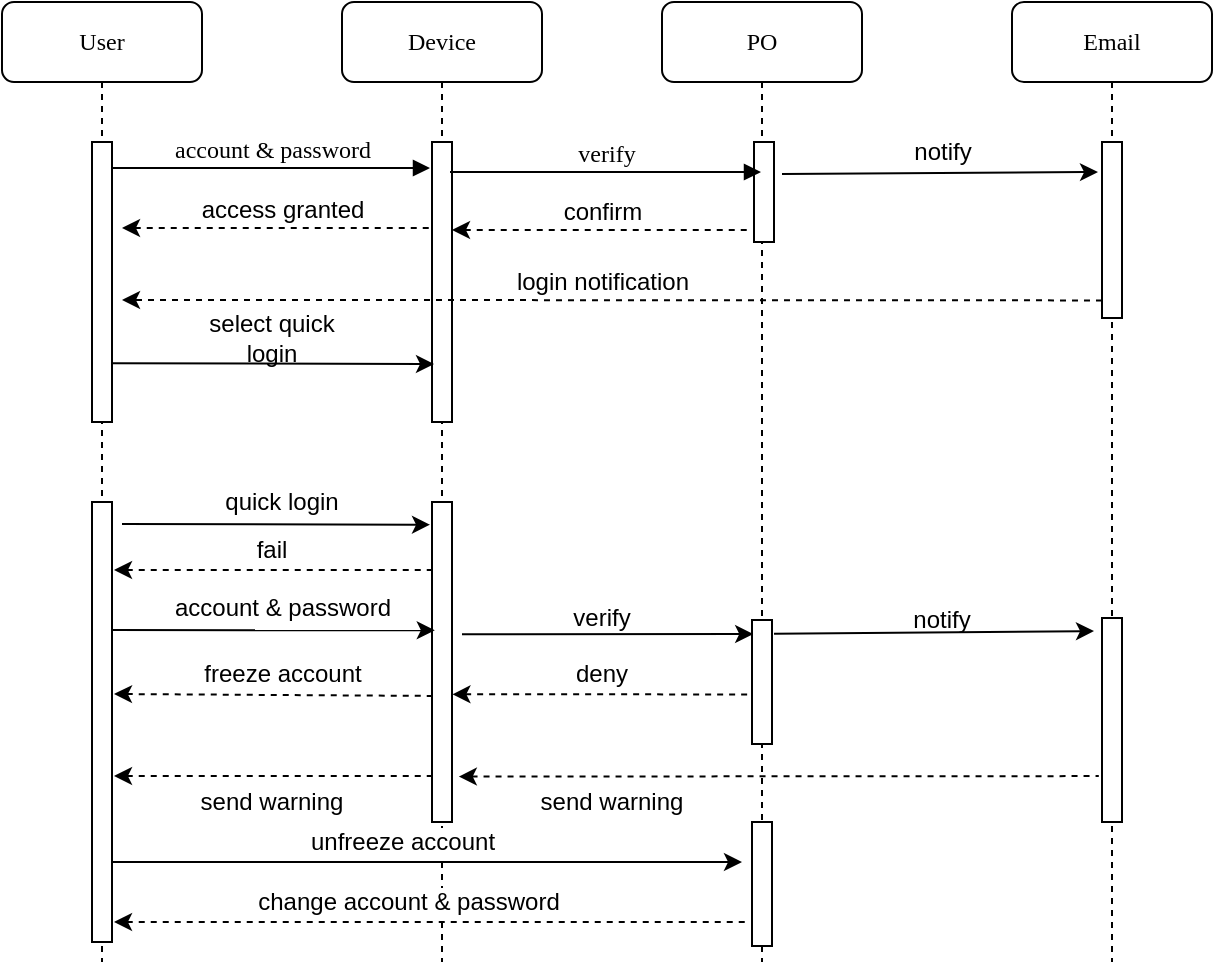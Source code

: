 <mxfile version="10.7.5" type="device"><diagram name="Page-1" id="13e1069c-82ec-6db2-03f1-153e76fe0fe0"><mxGraphModel dx="1010" dy="533" grid="1" gridSize="10" guides="1" tooltips="1" connect="1" arrows="1" fold="1" page="1" pageScale="1" pageWidth="1100" pageHeight="850" background="#ffffff" math="0" shadow="0"><root><mxCell id="0"/><mxCell id="1" parent="0"/><mxCell id="7baba1c4bc27f4b0-2" value="Device" style="shape=umlLifeline;perimeter=lifelinePerimeter;whiteSpace=wrap;html=1;container=1;collapsible=0;recursiveResize=0;outlineConnect=0;rounded=1;shadow=0;comic=0;labelBackgroundColor=none;strokeColor=#000000;strokeWidth=1;fillColor=#FFFFFF;fontFamily=Verdana;fontSize=12;fontColor=#000000;align=center;" parent="1" vertex="1"><mxGeometry x="270" y="80" width="100" height="480" as="geometry"/></mxCell><mxCell id="7baba1c4bc27f4b0-10" value="" style="html=1;points=[];perimeter=orthogonalPerimeter;rounded=0;shadow=0;comic=0;labelBackgroundColor=none;strokeColor=#000000;strokeWidth=1;fillColor=#FFFFFF;fontFamily=Verdana;fontSize=12;fontColor=#000000;align=center;" parent="7baba1c4bc27f4b0-2" vertex="1"><mxGeometry x="45" y="70" width="10" height="140" as="geometry"/></mxCell><mxCell id="myonM-STaP_HJBA2H-4o-20" value="" style="html=1;points=[];perimeter=orthogonalPerimeter;rounded=0;shadow=0;comic=0;labelBackgroundColor=none;strokeColor=#000000;strokeWidth=1;fillColor=#FFFFFF;fontFamily=Verdana;fontSize=12;fontColor=#000000;align=center;" parent="7baba1c4bc27f4b0-2" vertex="1"><mxGeometry x="45" y="250" width="10" height="160" as="geometry"/></mxCell><mxCell id="7baba1c4bc27f4b0-3" value="PO" style="shape=umlLifeline;perimeter=lifelinePerimeter;whiteSpace=wrap;html=1;container=1;collapsible=0;recursiveResize=0;outlineConnect=0;rounded=1;shadow=0;comic=0;labelBackgroundColor=none;strokeColor=#000000;strokeWidth=1;fillColor=#FFFFFF;fontFamily=Verdana;fontSize=12;fontColor=#000000;align=center;" parent="1" vertex="1"><mxGeometry x="430" y="80" width="100" height="480" as="geometry"/></mxCell><mxCell id="7baba1c4bc27f4b0-13" value="" style="html=1;points=[];perimeter=orthogonalPerimeter;rounded=0;shadow=0;comic=0;labelBackgroundColor=none;strokeColor=#000000;strokeWidth=1;fillColor=#FFFFFF;fontFamily=Verdana;fontSize=12;fontColor=#000000;align=center;" parent="7baba1c4bc27f4b0-3" vertex="1"><mxGeometry x="46" y="70" width="10" height="50" as="geometry"/></mxCell><mxCell id="7baba1c4bc27f4b0-37" value="" style="html=1;points=[];perimeter=orthogonalPerimeter;rounded=0;shadow=0;comic=0;labelBackgroundColor=none;strokeColor=#000000;strokeWidth=1;fillColor=#FFFFFF;fontFamily=Verdana;fontSize=12;fontColor=#000000;align=center;" parent="7baba1c4bc27f4b0-3" vertex="1"><mxGeometry x="45" y="309" width="10" height="62" as="geometry"/></mxCell><mxCell id="HZfvuNG0SU0Aaueepjv_-3" value="" style="html=1;points=[];perimeter=orthogonalPerimeter;rounded=0;shadow=0;comic=0;labelBackgroundColor=none;strokeColor=#000000;strokeWidth=1;fillColor=#FFFFFF;fontFamily=Verdana;fontSize=12;fontColor=#000000;align=center;" vertex="1" parent="7baba1c4bc27f4b0-3"><mxGeometry x="45" y="410" width="10" height="62" as="geometry"/></mxCell><mxCell id="7baba1c4bc27f4b0-4" value="Email" style="shape=umlLifeline;perimeter=lifelinePerimeter;whiteSpace=wrap;html=1;container=1;collapsible=0;recursiveResize=0;outlineConnect=0;rounded=1;shadow=0;comic=0;labelBackgroundColor=none;strokeColor=#000000;strokeWidth=1;fillColor=#FFFFFF;fontFamily=Verdana;fontSize=12;fontColor=#000000;align=center;" parent="1" vertex="1"><mxGeometry x="605" y="80" width="100" height="480" as="geometry"/></mxCell><mxCell id="7baba1c4bc27f4b0-16" value="" style="html=1;points=[];perimeter=orthogonalPerimeter;rounded=0;shadow=0;comic=0;labelBackgroundColor=none;strokeColor=#000000;strokeWidth=1;fillColor=#FFFFFF;fontFamily=Verdana;fontSize=12;fontColor=#000000;align=center;" parent="7baba1c4bc27f4b0-4" vertex="1"><mxGeometry x="45" y="70" width="10" height="88" as="geometry"/></mxCell><mxCell id="7baba1c4bc27f4b0-22" value="" style="html=1;points=[];perimeter=orthogonalPerimeter;rounded=0;shadow=0;comic=0;labelBackgroundColor=none;strokeColor=#000000;strokeWidth=1;fillColor=#FFFFFF;fontFamily=Verdana;fontSize=12;fontColor=#000000;align=center;" parent="7baba1c4bc27f4b0-4" vertex="1"><mxGeometry x="45" y="308" width="10" height="102" as="geometry"/></mxCell><mxCell id="7baba1c4bc27f4b0-8" value="User" style="shape=umlLifeline;perimeter=lifelinePerimeter;whiteSpace=wrap;html=1;container=1;collapsible=0;recursiveResize=0;outlineConnect=0;rounded=1;shadow=0;comic=0;labelBackgroundColor=none;strokeColor=#000000;strokeWidth=1;fillColor=#FFFFFF;fontFamily=Verdana;fontSize=12;fontColor=#000000;align=center;" parent="1" vertex="1"><mxGeometry x="100" y="80" width="100" height="480" as="geometry"/></mxCell><mxCell id="7baba1c4bc27f4b0-9" value="" style="html=1;points=[];perimeter=orthogonalPerimeter;rounded=0;shadow=0;comic=0;labelBackgroundColor=none;strokeColor=#000000;strokeWidth=1;fillColor=#FFFFFF;fontFamily=Verdana;fontSize=12;fontColor=#000000;align=center;" parent="7baba1c4bc27f4b0-8" vertex="1"><mxGeometry x="45" y="70" width="10" height="140" as="geometry"/></mxCell><mxCell id="myonM-STaP_HJBA2H-4o-19" value="" style="html=1;points=[];perimeter=orthogonalPerimeter;rounded=0;shadow=0;comic=0;labelBackgroundColor=none;strokeColor=#000000;strokeWidth=1;fillColor=#FFFFFF;fontFamily=Verdana;fontSize=12;fontColor=#000000;align=center;" parent="7baba1c4bc27f4b0-8" vertex="1"><mxGeometry x="45" y="250" width="10" height="220" as="geometry"/></mxCell><mxCell id="7baba1c4bc27f4b0-11" value="account &amp;amp; password" style="html=1;verticalAlign=bottom;endArrow=block;labelBackgroundColor=none;fontFamily=Verdana;fontSize=12;edgeStyle=elbowEdgeStyle;elbow=vertical;entryX=-0.1;entryY=0.077;entryDx=0;entryDy=0;entryPerimeter=0;" parent="1" edge="1"><mxGeometry relative="1" as="geometry"><mxPoint x="155" y="163" as="sourcePoint"/><mxPoint x="314" y="163" as="targetPoint"/><Array as="points"/></mxGeometry></mxCell><mxCell id="7baba1c4bc27f4b0-14" value="verify" style="html=1;verticalAlign=bottom;endArrow=block;labelBackgroundColor=none;fontFamily=Verdana;fontSize=12;edgeStyle=elbowEdgeStyle;elbow=vertical;exitX=0.94;exitY=0.077;exitDx=0;exitDy=0;exitPerimeter=0;" parent="1" target="7baba1c4bc27f4b0-3" edge="1"><mxGeometry relative="1" as="geometry"><mxPoint x="324" y="165" as="sourcePoint"/><mxPoint x="468" y="165" as="targetPoint"/><Array as="points"><mxPoint x="390" y="165"/></Array></mxGeometry></mxCell><mxCell id="myonM-STaP_HJBA2H-4o-1" value="" style="endArrow=classic;html=1;exitX=1;exitY=0.097;exitDx=0;exitDy=0;exitPerimeter=0;entryX=-0.16;entryY=0.099;entryDx=0;entryDy=0;entryPerimeter=0;" parent="1" edge="1"><mxGeometry width="50" height="50" relative="1" as="geometry"><mxPoint x="490" y="166" as="sourcePoint"/><mxPoint x="648" y="165" as="targetPoint"/></mxGeometry></mxCell><mxCell id="myonM-STaP_HJBA2H-4o-2" value="notify" style="text;html=1;resizable=0;points=[];align=center;verticalAlign=middle;labelBackgroundColor=#ffffff;" parent="myonM-STaP_HJBA2H-4o-1" vertex="1" connectable="0"><mxGeometry x="-0.342" y="-3" relative="1" as="geometry"><mxPoint x="28" y="-13.5" as="offset"/></mxGeometry></mxCell><mxCell id="myonM-STaP_HJBA2H-4o-3" value="" style="endArrow=none;dashed=1;html=1;endFill=0;startArrow=classic;startFill=1;entryX=-0.2;entryY=0.82;entryDx=0;entryDy=0;entryPerimeter=0;" parent="1" edge="1"><mxGeometry width="50" height="50" relative="1" as="geometry"><mxPoint x="325" y="194" as="sourcePoint"/><mxPoint x="474" y="194" as="targetPoint"/></mxGeometry></mxCell><mxCell id="myonM-STaP_HJBA2H-4o-4" value="confirm" style="text;html=1;resizable=0;points=[];align=center;verticalAlign=middle;labelBackgroundColor=#ffffff;" parent="myonM-STaP_HJBA2H-4o-3" vertex="1" connectable="0"><mxGeometry x="0.171" y="-2" relative="1" as="geometry"><mxPoint x="-12" y="-11" as="offset"/></mxGeometry></mxCell><mxCell id="myonM-STaP_HJBA2H-4o-5" value="" style="endArrow=none;dashed=1;html=1;entryX=-0.28;entryY=0.193;entryDx=0;entryDy=0;entryPerimeter=0;endFill=0;startArrow=classic;startFill=1;exitX=1.5;exitY=0.286;exitDx=0;exitDy=0;exitPerimeter=0;" parent="1" edge="1"><mxGeometry width="50" height="50" relative="1" as="geometry"><mxPoint x="160" y="193" as="sourcePoint"/><mxPoint x="315" y="193" as="targetPoint"/></mxGeometry></mxCell><mxCell id="myonM-STaP_HJBA2H-4o-6" value="access granted" style="text;html=1;resizable=0;points=[];align=center;verticalAlign=middle;labelBackgroundColor=#ffffff;" parent="myonM-STaP_HJBA2H-4o-5" vertex="1" connectable="0"><mxGeometry x="0.171" y="-2" relative="1" as="geometry"><mxPoint x="-11" y="-11" as="offset"/></mxGeometry></mxCell><mxCell id="myonM-STaP_HJBA2H-4o-9" value="" style="endArrow=classic;html=1;exitX=0;exitY=0.9;exitDx=0;exitDy=0;exitPerimeter=0;dashed=1;entryX=1.5;entryY=0.564;entryDx=0;entryDy=0;entryPerimeter=0;" parent="1" source="7baba1c4bc27f4b0-16" target="7baba1c4bc27f4b0-9" edge="1"><mxGeometry width="50" height="50" relative="1" as="geometry"><mxPoint x="640" y="229" as="sourcePoint"/><mxPoint x="170" y="229" as="targetPoint"/></mxGeometry></mxCell><mxCell id="myonM-STaP_HJBA2H-4o-10" value="login notification" style="text;html=1;resizable=0;points=[];align=center;verticalAlign=middle;labelBackgroundColor=#ffffff;" parent="myonM-STaP_HJBA2H-4o-9" vertex="1" connectable="0"><mxGeometry x="-0.093" y="-1" relative="1" as="geometry"><mxPoint x="-28" y="-8" as="offset"/></mxGeometry></mxCell><mxCell id="myonM-STaP_HJBA2H-4o-11" value="" style="endArrow=classic;html=1;exitX=0.98;exitY=0.79;exitDx=0;exitDy=0;exitPerimeter=0;" parent="1" source="7baba1c4bc27f4b0-9" edge="1"><mxGeometry width="50" height="50" relative="1" as="geometry"><mxPoint x="170" y="261" as="sourcePoint"/><mxPoint x="316" y="261" as="targetPoint"/></mxGeometry></mxCell><mxCell id="myonM-STaP_HJBA2H-4o-14" value="select quick login" style="text;html=1;strokeColor=none;fillColor=none;align=center;verticalAlign=middle;whiteSpace=wrap;rounded=0;" parent="1" vertex="1"><mxGeometry x="190" y="238" width="90" height="20" as="geometry"/></mxCell><mxCell id="myonM-STaP_HJBA2H-4o-21" value="" style="endArrow=classic;html=1;entryX=-0.1;entryY=0.071;entryDx=0;entryDy=0;entryPerimeter=0;" parent="1" target="myonM-STaP_HJBA2H-4o-20" edge="1"><mxGeometry width="50" height="50" relative="1" as="geometry"><mxPoint x="160" y="341" as="sourcePoint"/><mxPoint x="310" y="340" as="targetPoint"/></mxGeometry></mxCell><mxCell id="myonM-STaP_HJBA2H-4o-22" value="quick login" style="text;html=1;strokeColor=none;fillColor=none;align=center;verticalAlign=middle;whiteSpace=wrap;rounded=0;" parent="1" vertex="1"><mxGeometry x="210" y="320" width="60" height="20" as="geometry"/></mxCell><mxCell id="myonM-STaP_HJBA2H-4o-23" value="" style="endArrow=none;dashed=1;html=1;exitX=1.06;exitY=0.17;exitDx=0;exitDy=0;exitPerimeter=0;startArrow=classic;startFill=1;" parent="1" target="myonM-STaP_HJBA2H-4o-20" edge="1"><mxGeometry width="50" height="50" relative="1" as="geometry"><mxPoint x="156" y="364" as="sourcePoint"/><mxPoint x="300" y="370" as="targetPoint"/></mxGeometry></mxCell><mxCell id="myonM-STaP_HJBA2H-4o-24" value="fail" style="text;html=1;strokeColor=none;fillColor=none;align=center;verticalAlign=middle;whiteSpace=wrap;rounded=0;" parent="1" vertex="1"><mxGeometry x="215" y="344" width="40" height="20" as="geometry"/></mxCell><mxCell id="myonM-STaP_HJBA2H-4o-26" value="" style="endArrow=classic;html=1;entryX=0.14;entryY=0.401;entryDx=0;entryDy=0;entryPerimeter=0;" parent="1" target="myonM-STaP_HJBA2H-4o-20" edge="1"><mxGeometry width="50" height="50" relative="1" as="geometry"><mxPoint x="155" y="394" as="sourcePoint"/><mxPoint x="310" y="393" as="targetPoint"/></mxGeometry></mxCell><mxCell id="myonM-STaP_HJBA2H-4o-30" value="account &amp;amp; password" style="text;html=1;strokeColor=none;fillColor=none;align=center;verticalAlign=middle;whiteSpace=wrap;rounded=0;" parent="1" vertex="1"><mxGeometry x="177.5" y="373" width="125" height="20" as="geometry"/></mxCell><mxCell id="myonM-STaP_HJBA2H-4o-33" value="" style="endArrow=classic;html=1;entryX=0.06;entryY=0.113;entryDx=0;entryDy=0;entryPerimeter=0;exitX=1.5;exitY=0.413;exitDx=0;exitDy=0;exitPerimeter=0;" parent="1" source="myonM-STaP_HJBA2H-4o-20" target="7baba1c4bc27f4b0-37" edge="1"><mxGeometry width="50" height="50" relative="1" as="geometry"><mxPoint x="340" y="396" as="sourcePoint"/><mxPoint x="460" y="396" as="targetPoint"/></mxGeometry></mxCell><mxCell id="myonM-STaP_HJBA2H-4o-34" value="verify" style="text;html=1;strokeColor=none;fillColor=none;align=center;verticalAlign=middle;whiteSpace=wrap;rounded=0;" parent="1" vertex="1"><mxGeometry x="380" y="378" width="40" height="20" as="geometry"/></mxCell><mxCell id="myonM-STaP_HJBA2H-4o-35" value="" style="endArrow=classic;html=1;exitX=1.1;exitY=0.11;exitDx=0;exitDy=0;exitPerimeter=0;entryX=-0.4;entryY=0.064;entryDx=0;entryDy=0;entryPerimeter=0;" parent="1" source="7baba1c4bc27f4b0-37" target="7baba1c4bc27f4b0-22" edge="1"><mxGeometry width="50" height="50" relative="1" as="geometry"><mxPoint x="530" y="430" as="sourcePoint"/><mxPoint x="580" y="380" as="targetPoint"/></mxGeometry></mxCell><mxCell id="myonM-STaP_HJBA2H-4o-36" value="notify" style="text;html=1;strokeColor=none;fillColor=none;align=center;verticalAlign=middle;whiteSpace=wrap;rounded=0;" parent="1" vertex="1"><mxGeometry x="550" y="379" width="40" height="20" as="geometry"/></mxCell><mxCell id="myonM-STaP_HJBA2H-4o-37" value="" style="endArrow=none;dashed=1;html=1;entryX=-0.18;entryY=0.6;entryDx=0;entryDy=0;entryPerimeter=0;exitX=1.02;exitY=0.601;exitDx=0;exitDy=0;exitPerimeter=0;startArrow=classic;startFill=1;" parent="1" source="myonM-STaP_HJBA2H-4o-20" target="7baba1c4bc27f4b0-37" edge="1"><mxGeometry width="50" height="50" relative="1" as="geometry"><mxPoint x="350" y="440" as="sourcePoint"/><mxPoint x="430" y="400" as="targetPoint"/></mxGeometry></mxCell><mxCell id="myonM-STaP_HJBA2H-4o-38" value="deny" style="text;html=1;strokeColor=none;fillColor=none;align=center;verticalAlign=middle;whiteSpace=wrap;rounded=0;" parent="1" vertex="1"><mxGeometry x="380" y="406" width="40" height="20" as="geometry"/></mxCell><mxCell id="myonM-STaP_HJBA2H-4o-39" value="" style="endArrow=none;dashed=1;html=1;exitX=1.06;exitY=0.53;exitDx=0;exitDy=0;exitPerimeter=0;entryX=-0.02;entryY=0.606;entryDx=0;entryDy=0;entryPerimeter=0;startArrow=classic;startFill=1;" parent="1" target="myonM-STaP_HJBA2H-4o-20" edge="1"><mxGeometry width="50" height="50" relative="1" as="geometry"><mxPoint x="156" y="426" as="sourcePoint"/><mxPoint x="300" y="425" as="targetPoint"/></mxGeometry></mxCell><mxCell id="myonM-STaP_HJBA2H-4o-40" value="freeze account" style="text;html=1;strokeColor=none;fillColor=none;align=center;verticalAlign=middle;whiteSpace=wrap;rounded=0;" parent="1" vertex="1"><mxGeometry x="197.5" y="406" width="85" height="20" as="geometry"/></mxCell><mxCell id="myonM-STaP_HJBA2H-4o-44" value="" style="endArrow=none;dashed=1;html=1;entryX=-0.16;entryY=0.775;entryDx=0;entryDy=0;entryPerimeter=0;startArrow=classic;startFill=1;exitX=1.34;exitY=0.858;exitDx=0;exitDy=0;exitPerimeter=0;" parent="1" source="myonM-STaP_HJBA2H-4o-20" target="7baba1c4bc27f4b0-22" edge="1"><mxGeometry width="50" height="50" relative="1" as="geometry"><mxPoint x="330" y="467" as="sourcePoint"/><mxPoint x="430" y="440" as="targetPoint"/></mxGeometry></mxCell><mxCell id="myonM-STaP_HJBA2H-4o-45" value="send warning" style="text;html=1;strokeColor=none;fillColor=none;align=center;verticalAlign=middle;whiteSpace=wrap;rounded=0;" parent="1" vertex="1"><mxGeometry x="360" y="470" width="90" height="20" as="geometry"/></mxCell><mxCell id="HZfvuNG0SU0Aaueepjv_-1" value="" style="endArrow=none;dashed=1;html=1;entryX=-0.02;entryY=0.606;entryDx=0;entryDy=0;entryPerimeter=0;startArrow=classic;startFill=1;" edge="1" parent="1"><mxGeometry width="50" height="50" relative="1" as="geometry"><mxPoint x="156" y="467" as="sourcePoint"/><mxPoint x="315" y="467" as="targetPoint"/></mxGeometry></mxCell><mxCell id="HZfvuNG0SU0Aaueepjv_-2" value="send warning" style="text;html=1;strokeColor=none;fillColor=none;align=center;verticalAlign=middle;whiteSpace=wrap;rounded=0;" vertex="1" parent="1"><mxGeometry x="190" y="470" width="90" height="20" as="geometry"/></mxCell><mxCell id="HZfvuNG0SU0Aaueepjv_-4" value="" style="endArrow=classic;html=1;" edge="1" parent="1"><mxGeometry width="50" height="50" relative="1" as="geometry"><mxPoint x="155" y="510" as="sourcePoint"/><mxPoint x="470" y="510" as="targetPoint"/></mxGeometry></mxCell><mxCell id="HZfvuNG0SU0Aaueepjv_-5" value="unfreeze account" style="text;html=1;resizable=0;points=[];align=center;verticalAlign=middle;labelBackgroundColor=#ffffff;" vertex="1" connectable="0" parent="HZfvuNG0SU0Aaueepjv_-4"><mxGeometry x="-0.106" y="1" relative="1" as="geometry"><mxPoint x="4" y="-9" as="offset"/></mxGeometry></mxCell><mxCell id="HZfvuNG0SU0Aaueepjv_-6" value="" style="endArrow=none;dashed=1;html=1;entryX=-0.16;entryY=0.775;entryDx=0;entryDy=0;entryPerimeter=0;startArrow=classic;startFill=1;" edge="1" parent="1"><mxGeometry width="50" height="50" relative="1" as="geometry"><mxPoint x="156" y="540" as="sourcePoint"/><mxPoint x="474" y="540" as="targetPoint"/></mxGeometry></mxCell><mxCell id="HZfvuNG0SU0Aaueepjv_-7" value="change account &amp;amp; password" style="text;html=1;resizable=0;points=[];align=center;verticalAlign=middle;labelBackgroundColor=#ffffff;" vertex="1" connectable="0" parent="HZfvuNG0SU0Aaueepjv_-6"><mxGeometry x="0.439" y="-2" relative="1" as="geometry"><mxPoint x="-82.5" y="-12" as="offset"/></mxGeometry></mxCell></root></mxGraphModel></diagram></mxfile>